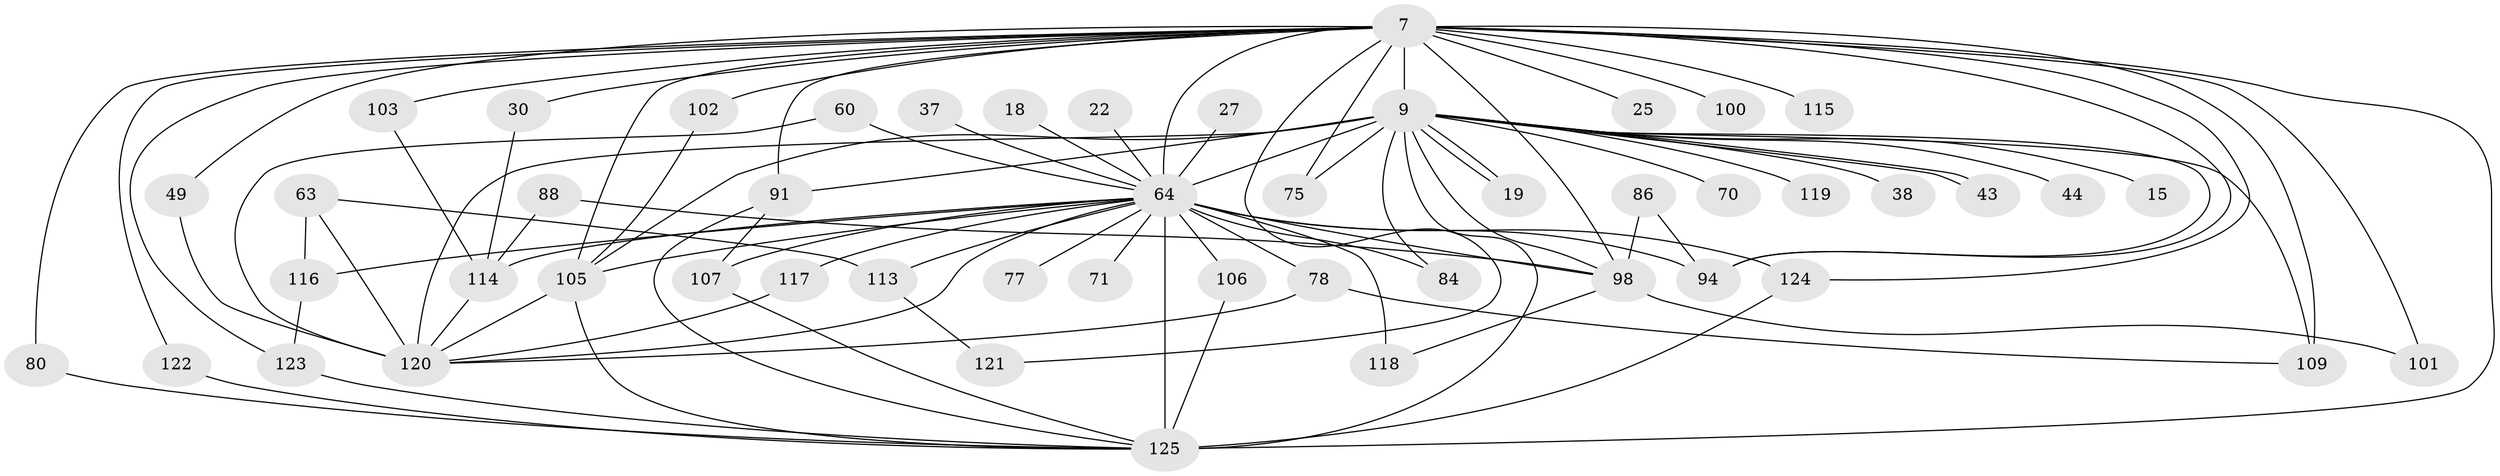 // original degree distribution, {27: 0.008, 23: 0.008, 36: 0.008, 18: 0.008, 22: 0.008, 20: 0.008, 21: 0.008, 15: 0.016, 26: 0.008, 5: 0.04, 4: 0.12, 2: 0.52, 11: 0.008, 3: 0.2, 6: 0.016, 7: 0.016}
// Generated by graph-tools (version 1.1) at 2025/48/03/04/25 21:48:24]
// undirected, 50 vertices, 93 edges
graph export_dot {
graph [start="1"]
  node [color=gray90,style=filled];
  7 [super="+6+5"];
  9 [super="+1"];
  15;
  18;
  19;
  22;
  25;
  27;
  30;
  37;
  38;
  43;
  44;
  49;
  60;
  63 [super="+45"];
  64 [super="+11+3+50+4"];
  70;
  71;
  75;
  77;
  78 [super="+41"];
  80;
  84;
  86 [super="+61"];
  88;
  91 [super="+58"];
  94 [super="+68+29"];
  98 [super="+97+82"];
  100;
  101 [super="+92"];
  102;
  103;
  105 [super="+72+52+104"];
  106 [super="+89"];
  107 [super="+47+66"];
  109 [super="+74"];
  113 [super="+40+73"];
  114 [super="+57+110"];
  115;
  116 [super="+62"];
  117;
  118 [super="+95"];
  119;
  120 [super="+99+16+81+67"];
  121;
  122;
  123 [super="+90"];
  124 [super="+108+93+111"];
  125 [super="+24+53+112+17+10+48"];
  7 -- 9 [weight=6];
  7 -- 25 [weight=2];
  7 -- 49;
  7 -- 103;
  7 -- 115 [weight=2];
  7 -- 80;
  7 -- 100 [weight=2];
  7 -- 121;
  7 -- 122;
  7 -- 123 [weight=2];
  7 -- 125 [weight=8];
  7 -- 75;
  7 -- 94 [weight=3];
  7 -- 30;
  7 -- 101 [weight=3];
  7 -- 102;
  7 -- 64 [weight=11];
  7 -- 98 [weight=4];
  7 -- 105;
  7 -- 109;
  7 -- 91 [weight=2];
  7 -- 124 [weight=2];
  9 -- 15 [weight=2];
  9 -- 19;
  9 -- 19;
  9 -- 38 [weight=2];
  9 -- 43;
  9 -- 43;
  9 -- 44 [weight=2];
  9 -- 119 [weight=2];
  9 -- 64 [weight=8];
  9 -- 70;
  9 -- 75;
  9 -- 84;
  9 -- 120 [weight=6];
  9 -- 125 [weight=6];
  9 -- 98 [weight=3];
  9 -- 105 [weight=3];
  9 -- 109;
  9 -- 94;
  9 -- 91;
  18 -- 64 [weight=2];
  22 -- 64 [weight=2];
  27 -- 64 [weight=2];
  30 -- 114;
  37 -- 64;
  49 -- 120;
  60 -- 64;
  60 -- 120;
  63 -- 116;
  63 -- 113;
  63 -- 120;
  64 -- 106 [weight=2];
  64 -- 71;
  64 -- 78 [weight=2];
  64 -- 98 [weight=2];
  64 -- 105 [weight=2];
  64 -- 107 [weight=2];
  64 -- 113 [weight=4];
  64 -- 118 [weight=2];
  64 -- 125 [weight=10];
  64 -- 116 [weight=3];
  64 -- 77 [weight=2];
  64 -- 84;
  64 -- 117;
  64 -- 124 [weight=6];
  64 -- 114 [weight=6];
  64 -- 94;
  64 -- 120;
  78 -- 109;
  78 -- 120;
  80 -- 125;
  86 -- 94;
  86 -- 98 [weight=2];
  88 -- 114;
  88 -- 98;
  91 -- 125;
  91 -- 107;
  98 -- 101;
  98 -- 118;
  102 -- 105;
  103 -- 114;
  105 -- 125 [weight=3];
  105 -- 120;
  106 -- 125;
  107 -- 125 [weight=2];
  113 -- 121;
  114 -- 120 [weight=2];
  116 -- 123;
  117 -- 120;
  122 -- 125;
  123 -- 125;
  124 -- 125;
}
